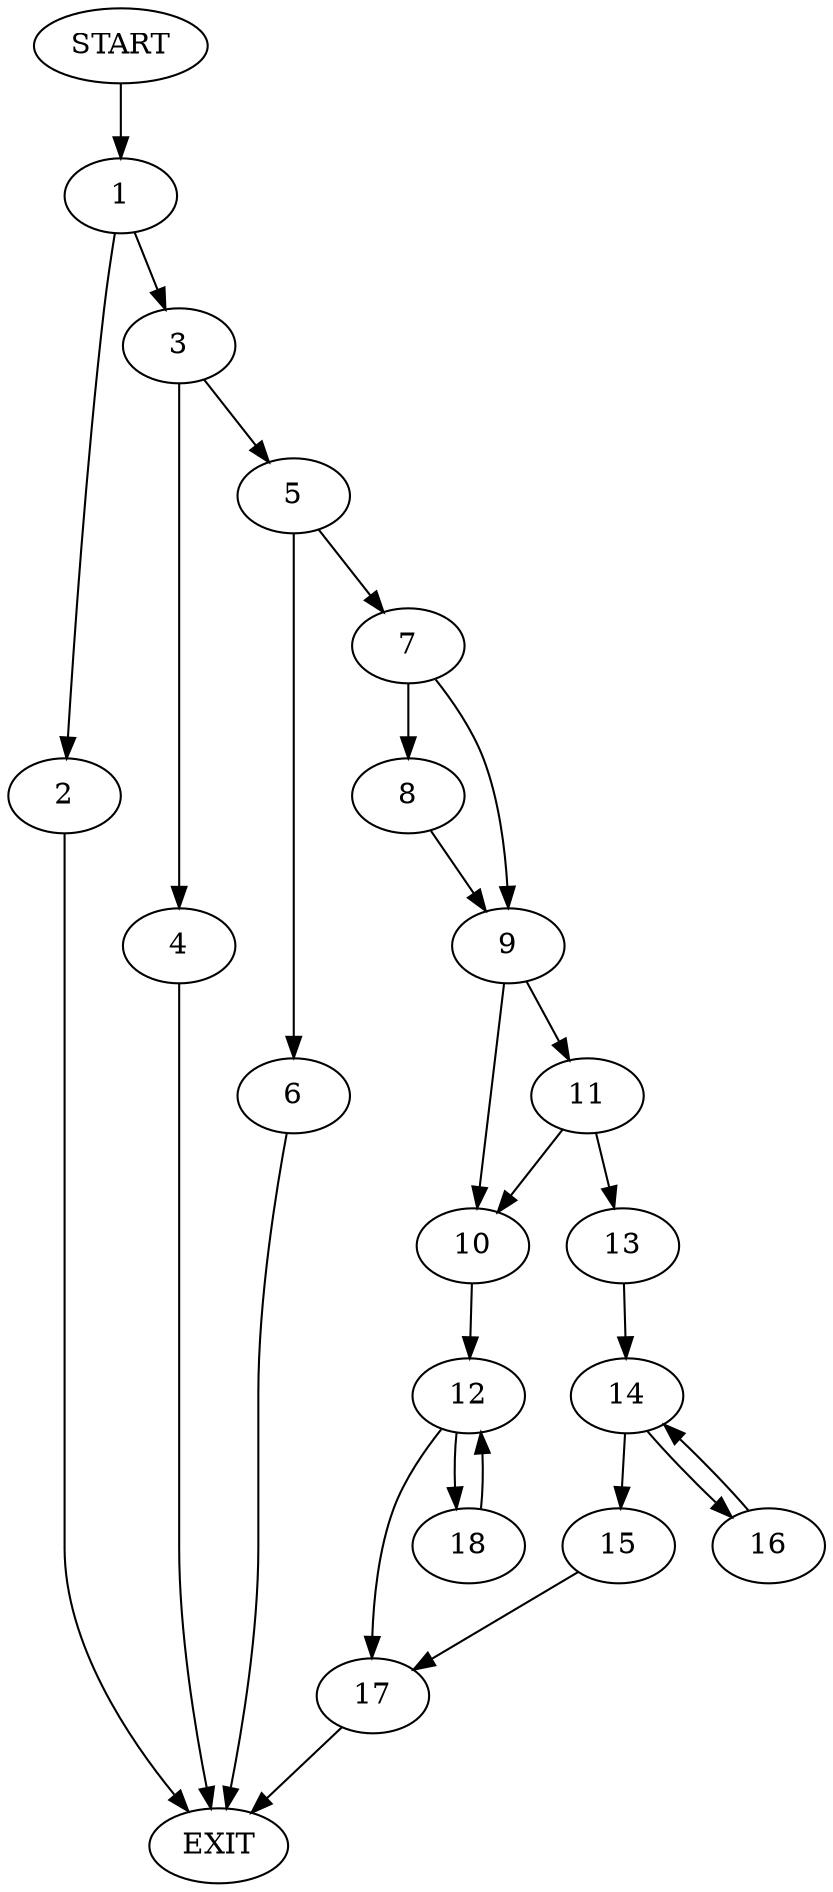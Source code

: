 digraph {
0 [label="START"]
19 [label="EXIT"]
0 -> 1
1 -> 2
1 -> 3
3 -> 4
3 -> 5
2 -> 19
5 -> 6
5 -> 7
4 -> 19
6 -> 19
7 -> 8
7 -> 9
9 -> 10
9 -> 11
8 -> 9
10 -> 12
11 -> 10
11 -> 13
13 -> 14
14 -> 15
14 -> 16
15 -> 17
16 -> 14
17 -> 19
12 -> 17
12 -> 18
18 -> 12
}
